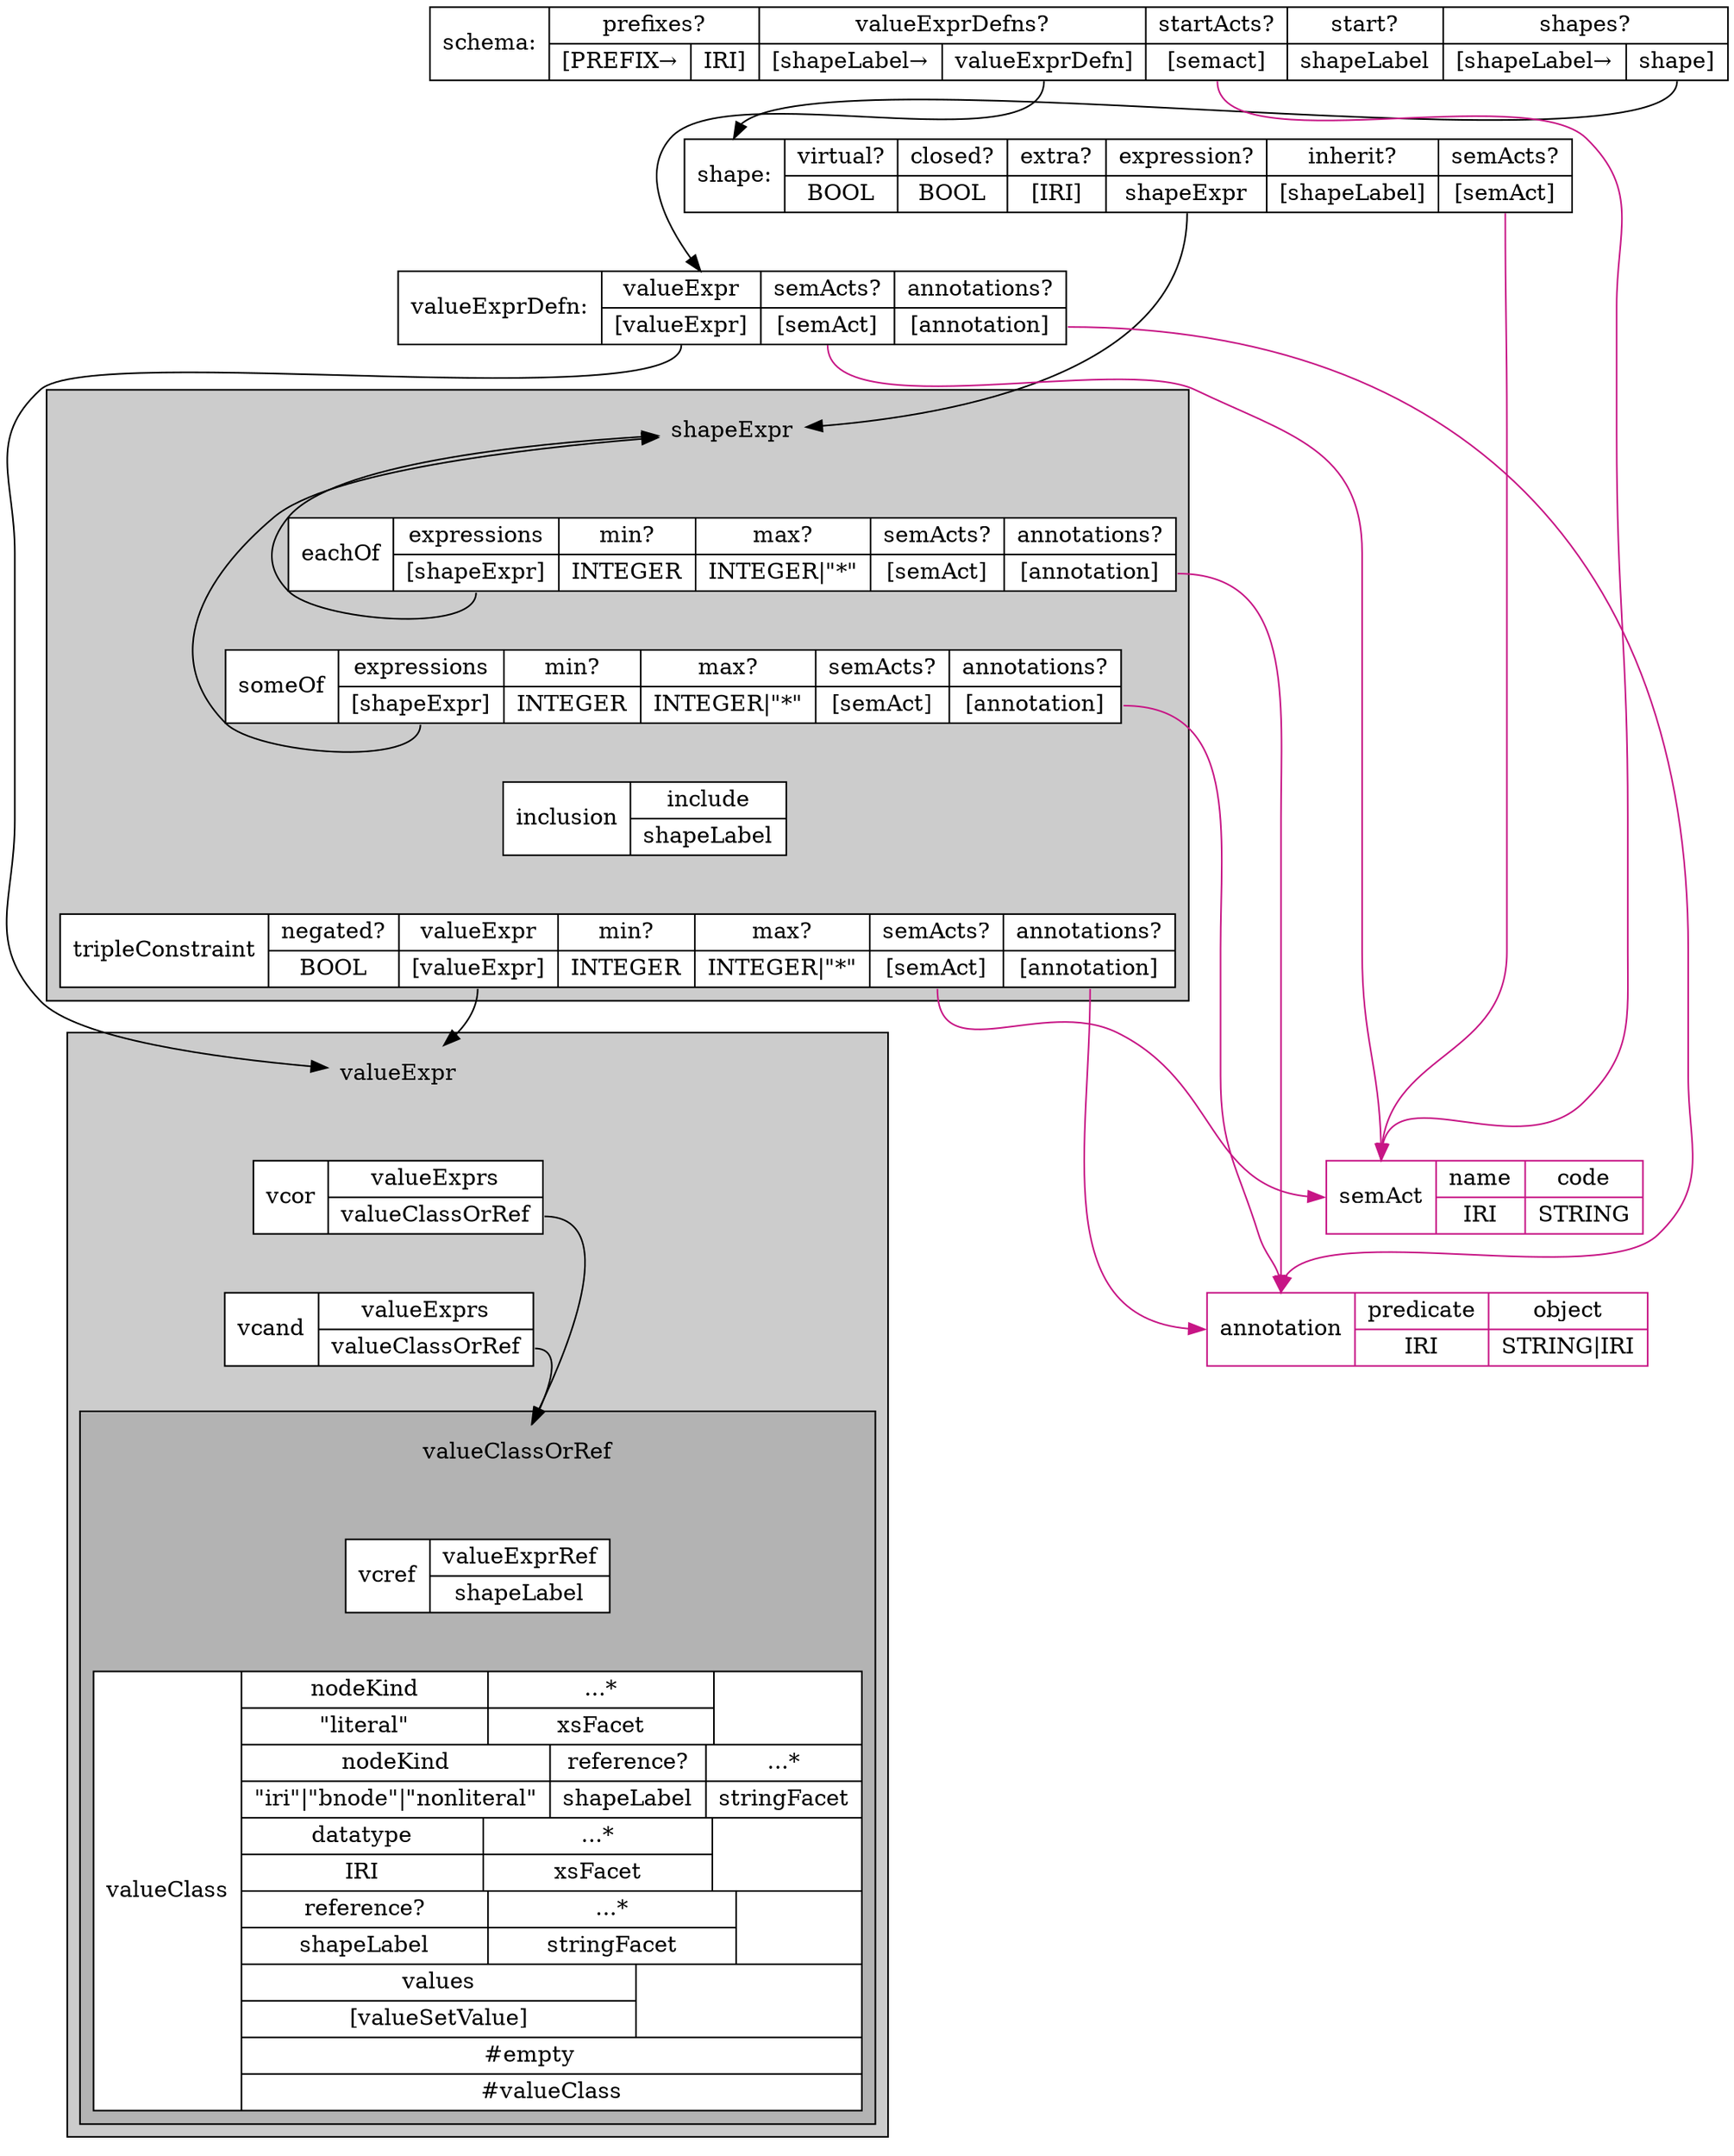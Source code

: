 digraph structs {
	graph [rankdir = "TB"];
	node [shape=record];
	schema [label="<schema> schema:|{<prefixes> prefixes?|{[PREFIX→|IRI]}}|{<valueExprDefns> valueExprDefns?|{<shapeLabel> [shapeLabel→|<valueExprDefn> valueExprDefn]}}|{<startActs> startActs?|<semAct> [semact]}|{<start> start?|<shapeLabel> shapeLabel}|{<shapes> shapes?|{<shapeLabel> [shapeLabel→|<shape> shape]}}}"];
	shape [label="<shape> shape:|{<virtual> virtual?|<BOOL> BOOL}|{<closed> closed?|<BOOL> BOOL}|{<extra> extra?|<IRI> [IRI]}|{<expression> expression?|<shapeExpr> shapeExpr}|{<inherit> inherit?|<shapeLabel> [shapeLabel]}|{<semActs> semActs?|<semAct> [semAct]}"];

 	subgraph cluster_shapeExpr {
		graph [label="", style=filled, fillcolor=gray80];
		shapeExpr [shape=none];
		eachOf [label="{{<eachOf> eachOf|{<expressions> expressions|<shapeExpr> [shapeExpr]}|{<min> min?|<INTEGER> INTEGER}|{<max> max?|<INTEGER> INTEGER\|\"*\"}|{<semActs> semActs?|<semAct> [semAct]}|{<annotations> annotations?|<annotation> [annotation]}}}", style=filled, fillcolor=white];
		someOf [label="{{<someOf> someOf|{<expressions> expressions|<shapeExpr> [shapeExpr]}|{<min> min?|<INTEGER> INTEGER}|{<max> max?|<INTEGER> INTEGER\|\"*\"}|{<semActs> semActs?|<semAct> [semAct]}|{<annotations> annotations?|<annotation> [annotation]}}}", style=filled, fillcolor=white];
		inclusion [label="{{<inclusion> inclusion|{<include> include|<shapeLabel> shapeLabel}}}", style=filled, fillcolor=white];
		tripleConstraint [label="{{<tripleConstraint> tripleConstraint|{<negated> negated?|<BOOL> BOOL}|{<valueExprs> valueExpr|<valueExpr> [valueExpr]}|{<min> min?|<INTEGER> INTEGER}|{<max> max?|<INTEGER> INTEGER\|\"*\"}|{<semActs> semActs?|<semAct> [semAct]}|{<annotations> annotations?|<annotation> [annotation]}}}", style=filled, fillcolor=white];
		shapeExpr -> eachOf -> someOf -> inclusion -> tripleConstraint [color=invis];
		
	}

 	subgraph cluster_valueExpr {
		graph [label="", style=filled, fillcolor=gray80];
		valueExpr [shape=none];
 		subgraph cluster_valueClassOrRef {
			graph [label="", style=filled, fillcolor=gray70];
			valueClassOrRef [shape=none];
			valueClass [label="valueClass|{{{<nodeKind> nodeKind|{<literal> \"literal\"}}|{...*|{<xsFacet> xsFacet}}| }|{{<nodeKind> nodeKind|{<literal> \"iri\"\|\"bnode\"\|\"nonliteral\"}}|{reference?|{<shapeLabel> shapeLabel}}|{...*|{<stringFacet> stringFacet}}}|{{<datatype> datatype|{<IRI> IRI}}|{...*|{<xsFacet> xsFacet}}| }|{{reference?|{<shapeLabel> shapeLabel}}|{...*|{<stringFacet> stringFacet}}| }|{{values|{<valueSetValue> [valueSetValue]}}| }|{{#empty      |#valueClass}}}", style=filled, fillcolor=white];
			vcref [label="{{<vcref> vcref|{<valueExprRef> valueExprRef|<shapeLabel> shapeLabel}}}", style=filled, fillcolor=white];
			valueClassOrRef -> vcref -> valueClass [color=invis];
		}
		vcor [label="{{<vcor> vcor|{<valueExprs> valueExprs|<valueClassOrRef> valueClassOrRef}}}", style=filled, fillcolor=white];
		vcand [label="{{<vcand> vcand|{<valueExprs> valueExprs|<valueClassOrRef> valueClassOrRef}}}", style=filled, fillcolor=white];
		valueExpr -> vcor -> vcand -> vcref -> valueClass [color=invis];
		
	}

	valueExprDefn [label="<valueExprDefn> valueExprDefn:|{<l_valueExpr> valueExpr|<valueExpr> [valueExpr]}|{<semActs> semActs?|<semAct> [semAct]}|{<annotations> annotations?|<annotation> [annotation]}"];

	schema:schema -> shape:shape -> valueExprDefn ->shapeExpr [color=invis];

	shape:shapeExpr  -> shapeExpr;
	eachOf:shapeExpr -> shapeExpr;
	someOf:shapeExpr -> shapeExpr;
	schema:shape -> shape:shape;

	schema:valueExprDefn -> valueExprDefn;
	valueExprDefn:valueExpr -> valueExpr;
	tripleConstraint:valueExpr -> valueExpr;
	vcor:valueClassOrRef -> valueClassOrRef;
	vcand:valueClassOrRef -> valueClassOrRef;


	pushSemActDown [shape = none,label="",width=0, height=0];
	semAct [label="<semAct> semAct|{<name> name|<IRI> IRI}|{<code> code|<STRING> STRING}", color=mediumvioletred];
	annotation [label="<annotation> annotation|{<predicate> predicate|<IRI> IRI}|{<object> object|<STRING> STRING\|IRI}", color=mediumvioletred];
	schema:shape -> pushSemActDown -> semAct:STRING -> annotation [color=invis];
	tripleConstraint:annotation -> pushSemActDown [color=invis];

	valueExprDefn:semAct -> semAct:semAct [color=mediumvioletred];
	schema:semAct -> semAct:semAct [color=mediumvioletred];
	shape:semAct  -> semAct:semAct [color=mediumvioletred];
	// eachOf:semAct  -> semAct:semAct [color=mediumvioletred]; // screws up layout
	// someOf:semAct  -> semAct:semAct [color=mediumvioletred];
	tripleConstraint:semAct -> semAct:semAct [color=mediumvioletred];

	valueExprDefn:annotation -> annotation:annotation [color=mediumvioletred];
	eachOf:annotation  -> annotation:annotation [color=mediumvioletred];
	someOf:annotation  -> annotation:annotation [color=mediumvioletred];
	tripleConstraint:annotation -> annotation:annotation [color=mediumvioletred];

	//{rank=same; valueClass:stringFacet pushSemActDown}
}
